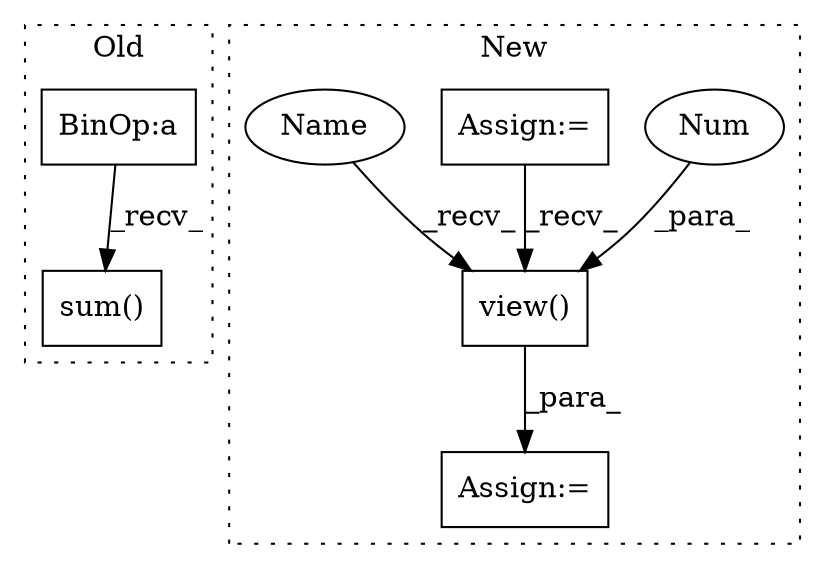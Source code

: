 digraph G {
subgraph cluster0 {
1 [label="sum()" a="75" s="16349" l="56" shape="box"];
5 [label="BinOp:a" a="82" s="16369" l="3" shape="box"];
label = "Old";
style="dotted";
}
subgraph cluster1 {
2 [label="view()" a="75" s="21902,21929" l="17,1" shape="box"];
3 [label="Assign:=" a="68" s="21899" l="3" shape="box"];
4 [label="Num" a="76" s="21919" l="2" shape="ellipse"];
6 [label="Assign:=" a="68" s="21461" l="3" shape="box"];
7 [label="Name" a="87" s="21902" l="11" shape="ellipse"];
label = "New";
style="dotted";
}
2 -> 3 [label="_para_"];
4 -> 2 [label="_para_"];
5 -> 1 [label="_recv_"];
6 -> 2 [label="_recv_"];
7 -> 2 [label="_recv_"];
}